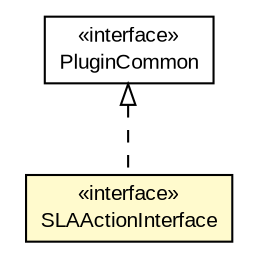 #!/usr/local/bin/dot
#
# Class diagram 
# Generated by UMLGraph version R5_6-24-gf6e263 (http://www.umlgraph.org/)
#

digraph G {
	edge [fontname="arial",fontsize=10,labelfontname="arial",labelfontsize=10];
	node [fontname="arial",fontsize=10,shape=plaintext];
	nodesep=0.25;
	ranksep=0.5;
	// org.miloss.fgsms.plugins.PluginCommon
	c335609 [label=<<table title="org.miloss.fgsms.plugins.PluginCommon" border="0" cellborder="1" cellspacing="0" cellpadding="2" port="p" href="../PluginCommon.html">
		<tr><td><table border="0" cellspacing="0" cellpadding="1">
<tr><td align="center" balign="center"> &#171;interface&#187; </td></tr>
<tr><td align="center" balign="center"> PluginCommon </td></tr>
		</table></td></tr>
		</table>>, URL="../PluginCommon.html", fontname="arial", fontcolor="black", fontsize=10.0];
	// org.miloss.fgsms.plugins.sla.SLAActionInterface
	c335612 [label=<<table title="org.miloss.fgsms.plugins.sla.SLAActionInterface" border="0" cellborder="1" cellspacing="0" cellpadding="2" port="p" bgcolor="lemonChiffon" href="./SLAActionInterface.html">
		<tr><td><table border="0" cellspacing="0" cellpadding="1">
<tr><td align="center" balign="center"> &#171;interface&#187; </td></tr>
<tr><td align="center" balign="center"> SLAActionInterface </td></tr>
		</table></td></tr>
		</table>>, URL="./SLAActionInterface.html", fontname="arial", fontcolor="black", fontsize=10.0];
	//org.miloss.fgsms.plugins.sla.SLAActionInterface implements org.miloss.fgsms.plugins.PluginCommon
	c335609:p -> c335612:p [dir=back,arrowtail=empty,style=dashed];
}

